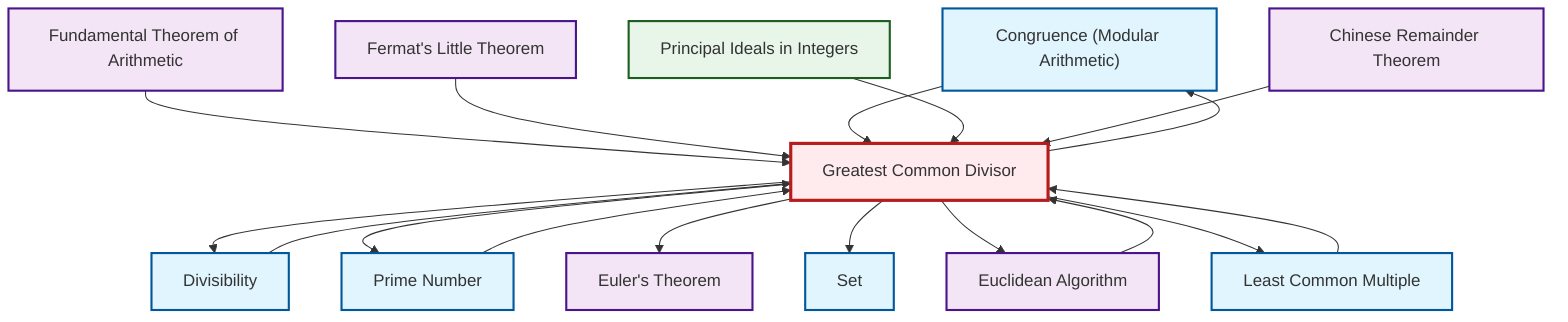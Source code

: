 graph TD
    classDef definition fill:#e1f5fe,stroke:#01579b,stroke-width:2px
    classDef theorem fill:#f3e5f5,stroke:#4a148c,stroke-width:2px
    classDef axiom fill:#fff3e0,stroke:#e65100,stroke-width:2px
    classDef example fill:#e8f5e9,stroke:#1b5e20,stroke-width:2px
    classDef current fill:#ffebee,stroke:#b71c1c,stroke-width:3px
    thm-euler["Euler's Theorem"]:::theorem
    def-congruence["Congruence (Modular Arithmetic)"]:::definition
    thm-fundamental-arithmetic["Fundamental Theorem of Arithmetic"]:::theorem
    thm-chinese-remainder["Chinese Remainder Theorem"]:::theorem
    ex-principal-ideal["Principal Ideals in Integers"]:::example
    def-prime["Prime Number"]:::definition
    thm-fermat-little["Fermat's Little Theorem"]:::theorem
    def-gcd["Greatest Common Divisor"]:::definition
    def-lcm["Least Common Multiple"]:::definition
    def-divisibility["Divisibility"]:::definition
    def-set["Set"]:::definition
    thm-euclidean-algorithm["Euclidean Algorithm"]:::theorem
    def-gcd --> def-divisibility
    def-gcd --> def-prime
    thm-fundamental-arithmetic --> def-gcd
    def-gcd --> thm-euler
    thm-fermat-little --> def-gcd
    def-gcd --> def-set
    def-congruence --> def-gcd
    def-lcm --> def-gcd
    ex-principal-ideal --> def-gcd
    thm-chinese-remainder --> def-gcd
    def-gcd --> def-congruence
    def-gcd --> thm-euclidean-algorithm
    def-divisibility --> def-gcd
    def-gcd --> def-lcm
    def-prime --> def-gcd
    thm-euclidean-algorithm --> def-gcd
    class def-gcd current